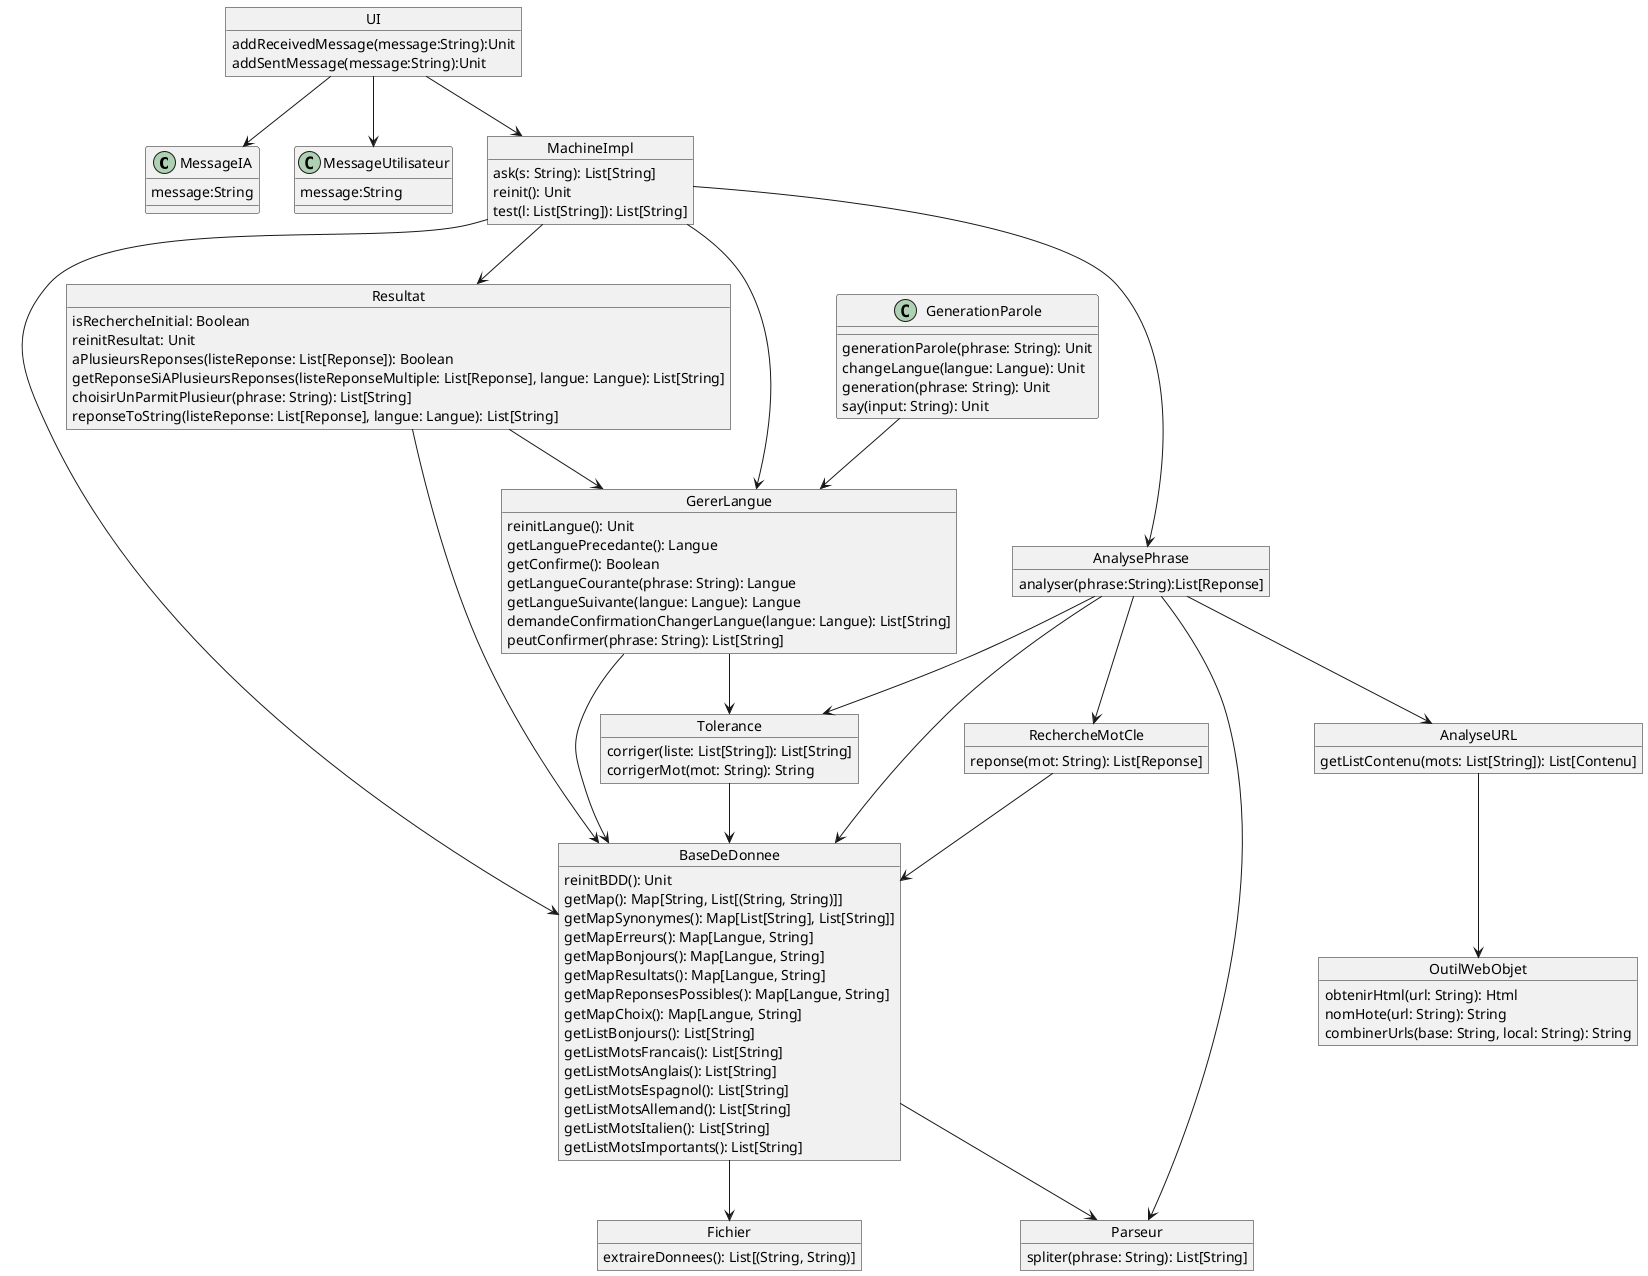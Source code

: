 @startuml breizhCPT

class MessageIA{
    message:String
}

class MessageUtilisateur{
    message:String
}

object UI{
    addReceivedMessage(message:String):Unit
    addSentMessage(message:String):Unit
}

object AnalysePhrase{
    analyser(phrase:String):List[Reponse]
}

object BaseDeDonnee{
    reinitBDD(): Unit
    getMap(): Map[String, List[(String, String)]]
    getMapSynonymes(): Map[List[String], List[String]]
    getMapErreurs(): Map[Langue, String]
    getMapBonjours(): Map[Langue, String]
    getMapResultats(): Map[Langue, String]
    getMapReponsesPossibles(): Map[Langue, String]
    getMapChoix(): Map[Langue, String]
    getListBonjours(): List[String]
    getListMotsFrancais(): List[String]
    getListMotsAnglais(): List[String]
    getListMotsEspagnol(): List[String]
    getListMotsAllemand(): List[String]
    getListMotsItalien(): List[String]
    getListMotsImportants(): List[String]
}

object Fichier{
    extraireDonnees(): List[(String, String)]
}

class GenerationParole{
    generationParole(phrase: String): Unit
    changeLangue(langue: Langue): Unit
    generation(phrase: String): Unit
    say(input: String): Unit
}

object GererLangue{
    reinitLangue(): Unit
    getLanguePrecedante(): Langue
    getConfirme(): Boolean
    getLangueCourante(phrase: String): Langue
    getLangueSuivante(langue: Langue): Langue
    demandeConfirmationChangerLangue(langue: Langue): List[String]
    peutConfirmer(phrase: String): List[String]
}

object MachineImpl{ 
    ask(s: String): List[String]
    reinit(): Unit
    test(l: List[String]): List[String]
}

object Parseur{
    spliter(phrase: String): List[String]
}

object RechercheMotCle{
    reponse(mot: String): List[Reponse]
}

object Resultat{
    isRechercheInitial: Boolean
    reinitResultat: Unit
    aPlusieursReponses(listeReponse: List[Reponse]): Boolean
    getReponseSiAPlusieursReponses(listeReponseMultiple: List[Reponse], langue: Langue): List[String]
    choisirUnParmitPlusieur(phrase: String): List[String]
    reponseToString(listeReponse: List[Reponse], langue: Langue): List[String]
}

object Tolerance{
    corriger(liste: List[String]): List[String]
    corrigerMot(mot: String): String
}

object OutilWebObjet{
    obtenirHtml(url: String): Html
    nomHote(url: String): String
    combinerUrls(base: String, local: String): String
}

object AnalyseURL{
    getListContenu(mots: List[String]): List[Contenu]
}

UI --> MachineImpl
UI --> MessageIA
UI --> MessageUtilisateur
MachineImpl --> BaseDeDonnee
MachineImpl --> GererLangue
MachineImpl --> Resultat
MachineImpl --> AnalysePhrase
AnalysePhrase --> Parseur
AnalysePhrase --> Tolerance
AnalysePhrase --> AnalyseURL
AnalysePhrase --> BaseDeDonnee
AnalysePhrase --> RechercheMotCle
BaseDeDonnee --> Fichier
BaseDeDonnee --> Parseur
GenerationParole --> GererLangue
GererLangue --> BaseDeDonnee
GererLangue --> Tolerance
RechercheMotCle --> BaseDeDonnee
Resultat --> BaseDeDonnee
Resultat --> GererLangue
Tolerance --> BaseDeDonnee
AnalyseURL --> OutilWebObjet


@enduml


